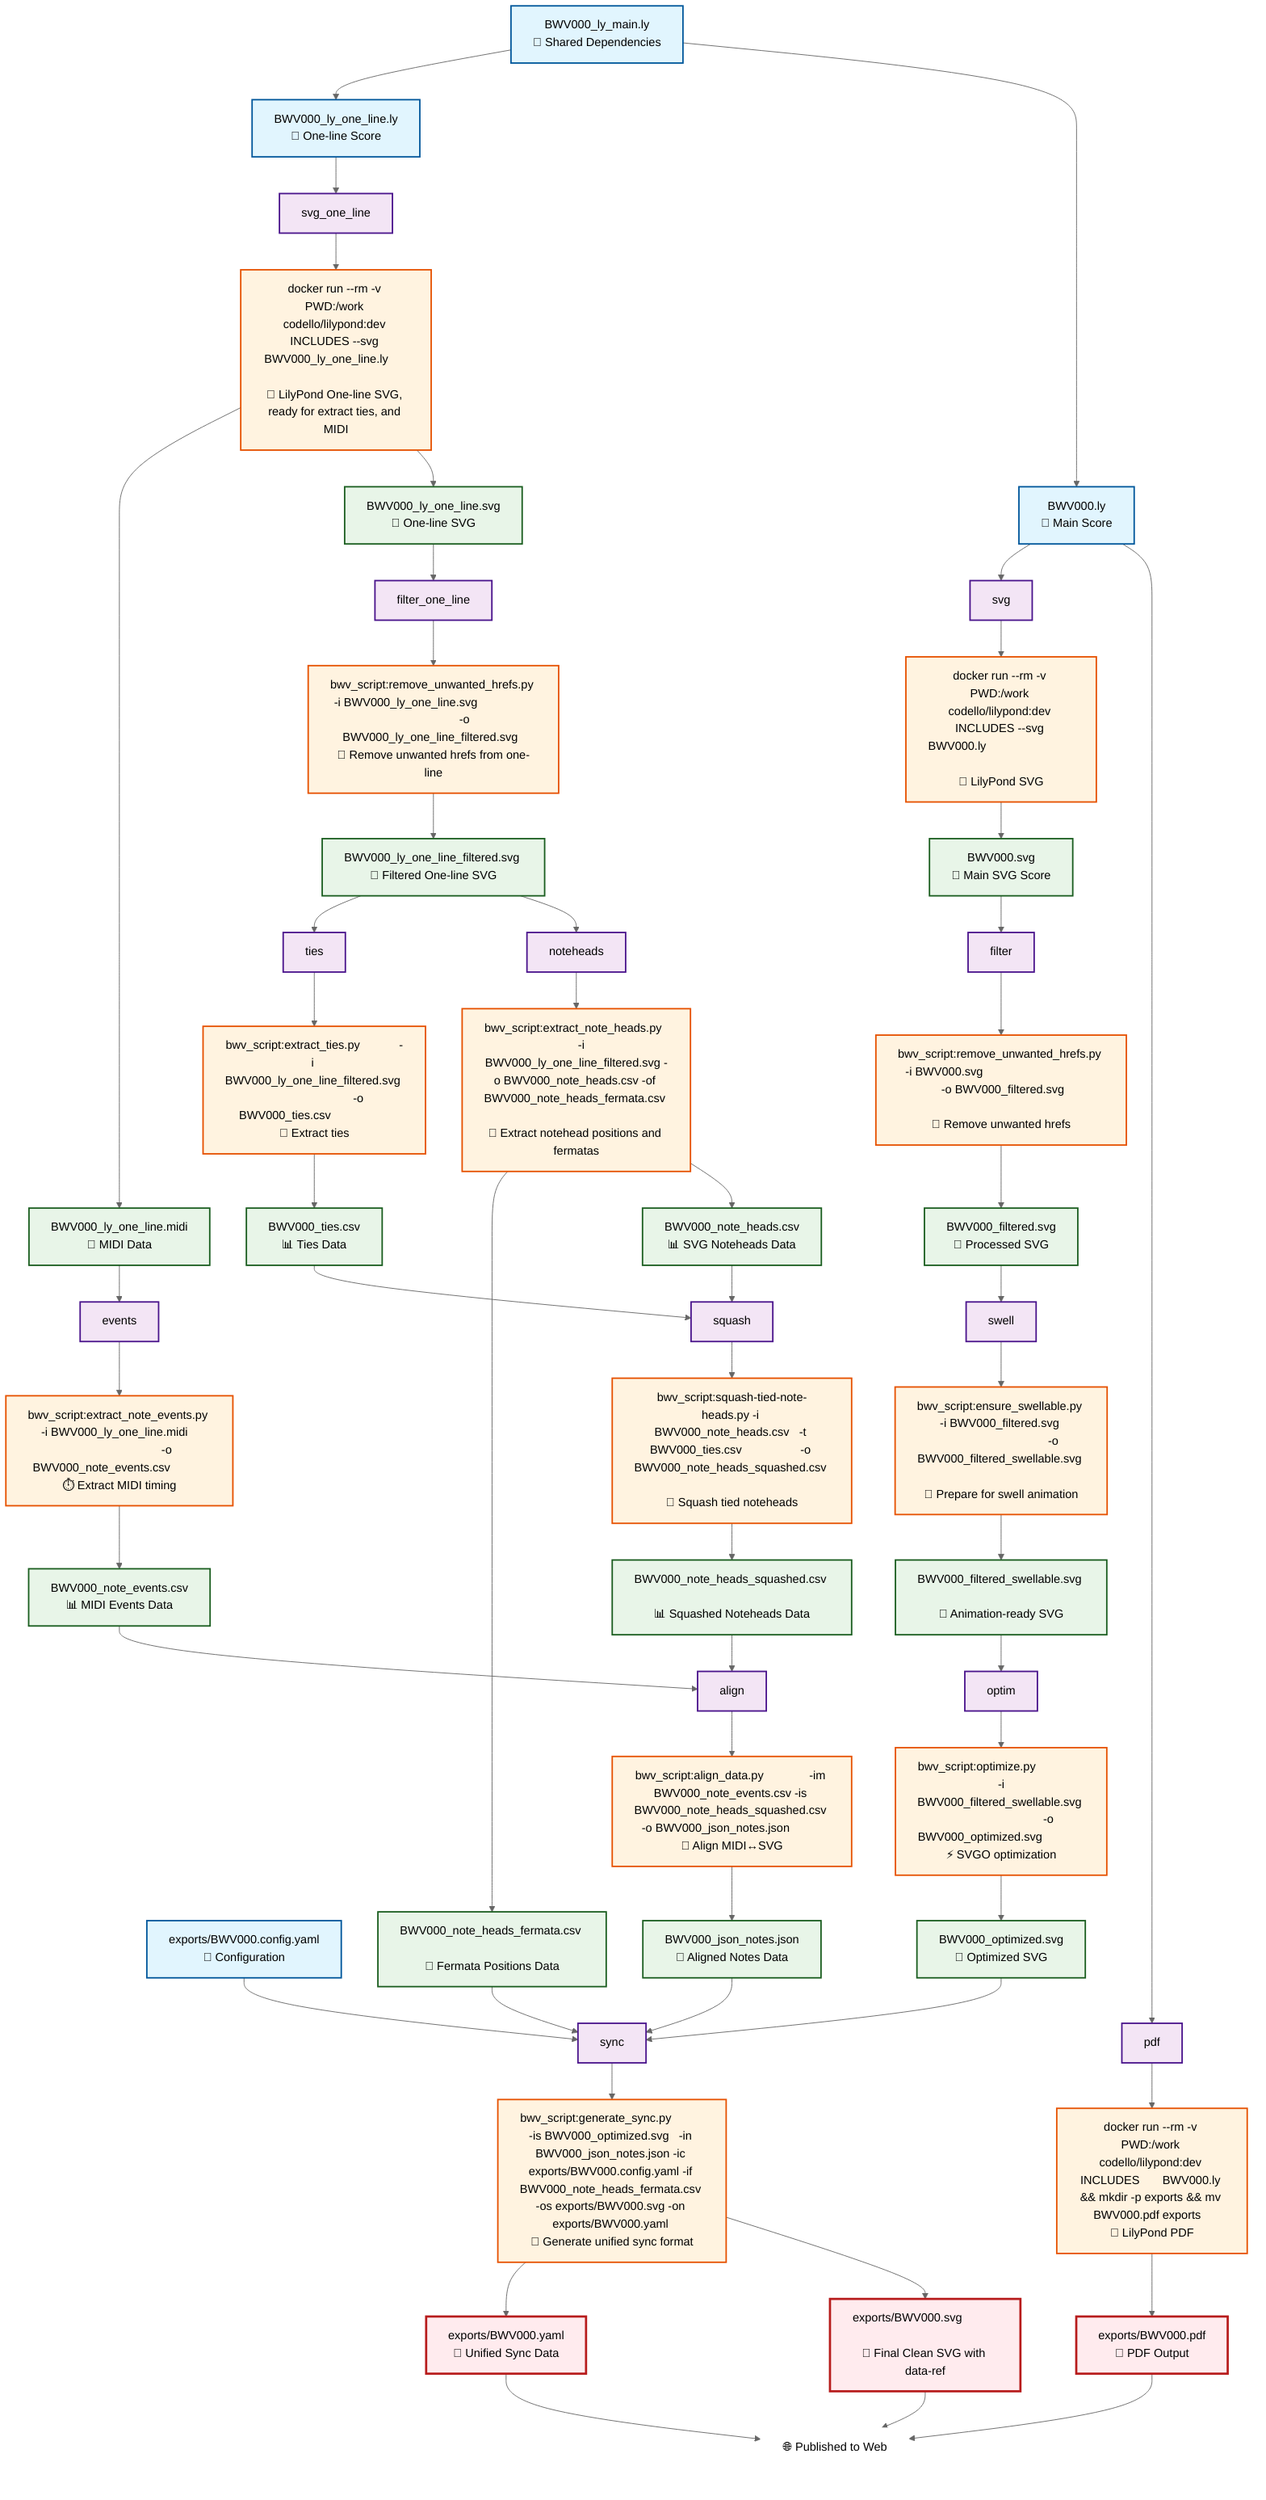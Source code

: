 %%{init: {'theme':'neutral'}}%%
graph TD

%% python tasks_mermaid_generator.py -i TASKS.mmd -o tasks_generated.py

%% ============================================================================
%% INPUT NODES
%% ============================================================================
I1[BWV000.ly<br/>📄 Main Score]
I2[BWV000_ly_one_line.ly<br/>📄 One-line Score]
I3[BWV000_ly_main.ly<br/>📄 Shared Dependencies]
I4[exports/BWV000.config.yaml<br/>📄 Configuration]

%% ============================================================================
%% TASK NODES
%% ============================================================================
T1[pdf]
T2[svg]
T3[svg_one_line]
T4[filter]
T5[swell]
T6[optim]
T7[noteheads]
T8[events]
T9[align]
T0[ties]
T11[squash]
T12[filter_one_line]
T13[sync]

%% ============================================================================
%% RUNNABLE NODES
%% ============================================================================
R1[docker run --rm -v PWD:/work codello/lilypond:dev INCLUDES       BWV000.ly && mkdir -p exports && mv BWV000.pdf exports   <br/>🐳 LilyPond PDF]
R2[docker run --rm -v PWD:/work codello/lilypond:dev INCLUDES --svg BWV000.ly                                                <br/>🐳 LilyPond SVG]
R3[docker run --rm -v PWD:/work codello/lilypond:dev INCLUDES --svg BWV000_ly_one_line.ly                                    <br/>🐳 LilyPond One-line SVG, ready for extract ties, and MIDI]
R4[bwv_script:remove_unwanted_hrefs.py   -i BWV000.svg                                                  -o BWV000_filtered.svg              <br/>🔗 Remove unwanted hrefs]
R5[bwv_script:ensure_swellable.py        -i BWV000_filtered.svg                                         -o BWV000_filtered_swellable.svg    <br/>🎯 Prepare for swell animation]
R6[bwv_script:optimize.py                -i BWV000_filtered_swellable.svg                               -o BWV000_optimized.svg             <br/>⚡ SVGO optimization]
R8[bwv_script:extract_note_events.py     -i BWV000_ly_one_line.midi                                     -o BWV000_note_events.csv           <br/>⏱️ Extract MIDI timing]
R7[bwv_script:extract_note_heads.py      -i BWV000_ly_one_line_filtered.svg -o BWV000_note_heads.csv -of BWV000_note_heads_fermata.csv    <br/>📍 Extract notehead positions and fermatas]
R0[bwv_script:extract_ties.py            -i BWV000_ly_one_line_filtered.svg                             -o BWV000_ties.csv                  <br/>🔗 Extract ties]
R11[bwv_script:squash-tied-note-heads.py -i BWV000_note_heads.csv   -t BWV000_ties.csv                  -o BWV000_note_heads_squashed.csv   <br/>🎵 Squash tied noteheads]
R9[bwv_script:align_data.py              -im BWV000_note_events.csv -is BWV000_note_heads_squashed.csv  -o BWV000_json_notes.json           <br/>🎯 Align MIDI↔SVG]
R12[bwv_script:remove_unwanted_hrefs.py  -i BWV000_ly_one_line.svg                                      -o BWV000_ly_one_line_filtered.svg  <br/>🔗 Remove unwanted hrefs from one-line]
R13[bwv_script:generate_sync.py          -is BWV000_optimized.svg   -in BWV000_json_notes.json -ic exports/BWV000.config.yaml -if BWV000_note_heads_fermata.csv -os exports/BWV000.svg -on exports/BWV000.yaml <br/>🎵 Generate unified sync format]

%% ============================================================================
%% OUTPUT NODES
%% ============================================================================
O2[BWV000.svg                       <br/>🎼 Main SVG Score]
O3[BWV000_ly_one_line.svg           <br/>🎼 One-line SVG]
O4[BWV000_ly_one_line.midi          <br/>🎵 MIDI Data]
O5[BWV000_filtered.svg              <br/>🔄 Processed SVG]
O6[BWV000_filtered_swellable.svg    <br/>🎯 Animation-ready SVG]
O7[BWV000_note_heads.csv            <br/>📊 SVG Noteheads Data]
O8[BWV000_note_events.csv           <br/>📊 MIDI Events Data]
O9[BWV000_ties.csv                  <br/>📊 Ties Data]
O10[BWV000_note_heads_squashed.csv  <br/>📊 Squashed Noteheads Data]
O11[BWV000_ly_one_line_filtered.svg <br/>🔄 Filtered One-line SVG]
O12[BWV000_optimized.svg            <br/>🎨 Optimized SVG]
O13[BWV000_json_notes.json          <br/>🎵 Aligned Notes Data]
O14[BWV000_note_heads_fermata.csv   <br/>🎯 Fermata Positions Data]

%% ============================================================================
%% EXPORT NODES
%% ============================================================================
E3[exports/BWV000.pdf               <br/>📑 PDF Output]
E1[exports/BWV000.svg               <br/>🎨 Final Clean SVG with data-ref]
E2[exports/BWV000.yaml              <br/>🎵 Unified Sync Data]

%% ============================================================================
%% DEPENDENCY RELATIONSHIPS
%% ============================================================================
%% Shared dependencies
I3 --> I1
I3 --> I2

%% Input to task relationships
I1 --> T1
I1 --> T2
I2 --> T3

%% Task to runnable relationships
T1 --> R1
T2 --> R2
T3 --> R3
T4 --> R4
T5 --> R5
T6 --> R6
T7 --> R7
T8 --> R8
T9 --> R9
T0 --> R0
T11 --> R11
T12 --> R12
T13 --> R13

%% Runnable to output relationships
R2 --> O2
R3 --> O3
R3 --> O4
R0 --> O9
R7 --> O7
R7 --> O14
R8 --> O8
R11 --> O10
R12 --> O11
R6 --> O12
R9 --> O13

%% SVG processing chain (main)
O2 --> T4
R4 --> O5
O5 --> T5
R5 --> O6
O6 --> T6

%% SVG processing chain (one-line)
O3 --> T12

%% Data extraction parallel branches (now from filtered one-line)
O11 --> T7
O11 --> T0
O4 --> T8

%% Squash tied noteheads step
O7 --> T11
O9 --> T11

%% Final data alignment (now uses squashed noteheads)
O10 --> T9
O8 --> T9

%% Sync generation step (final unification with fermata support)
O12 --> T13
O13 --> T13
O14 --> T13
I4 --> T13

%% Final export
R1 --> E3
R13 --> E1
R13 --> E2

%% ============================================================================
%% STYLING
%% ============================================================================
classDef input fill:#e1f5fe,stroke:#01579b,stroke-width:2px
classDef task fill:#f3e5f5,stroke:#4a148c,stroke-width:2px
classDef output fill:#e8f5e8,stroke:#1b5e20,stroke-width:2px
classDef runnable fill:#fff3e0,stroke:#e65100,stroke-width:2px
classDef export fill:#ffebee,stroke:#b71c1c,stroke-width:3px

class I1,I2,I3,I4 input
class T1,T2,T3,T4,T5,T6,T7,T8,T9,T0,T10,T11,T12,T13 task
class O2,O3,O4,O5,O6,O7,O8,O9,O10,O11,O12,O13,O14 output
class R1,R2,R3,R4,R5,R6,R7,R8,R9,R0,R11,R12,R13 runnable
class E3,E1,E2 export

%% ============================================================================
%% BOTTOM ALIGNMENT HACK
%% ============================================================================
T10["🌐 Published to Web"]
style T10 fill:#ffffff,stroke:#ffffff

E1 --> T10
E2 --> T10
E3 --> T10